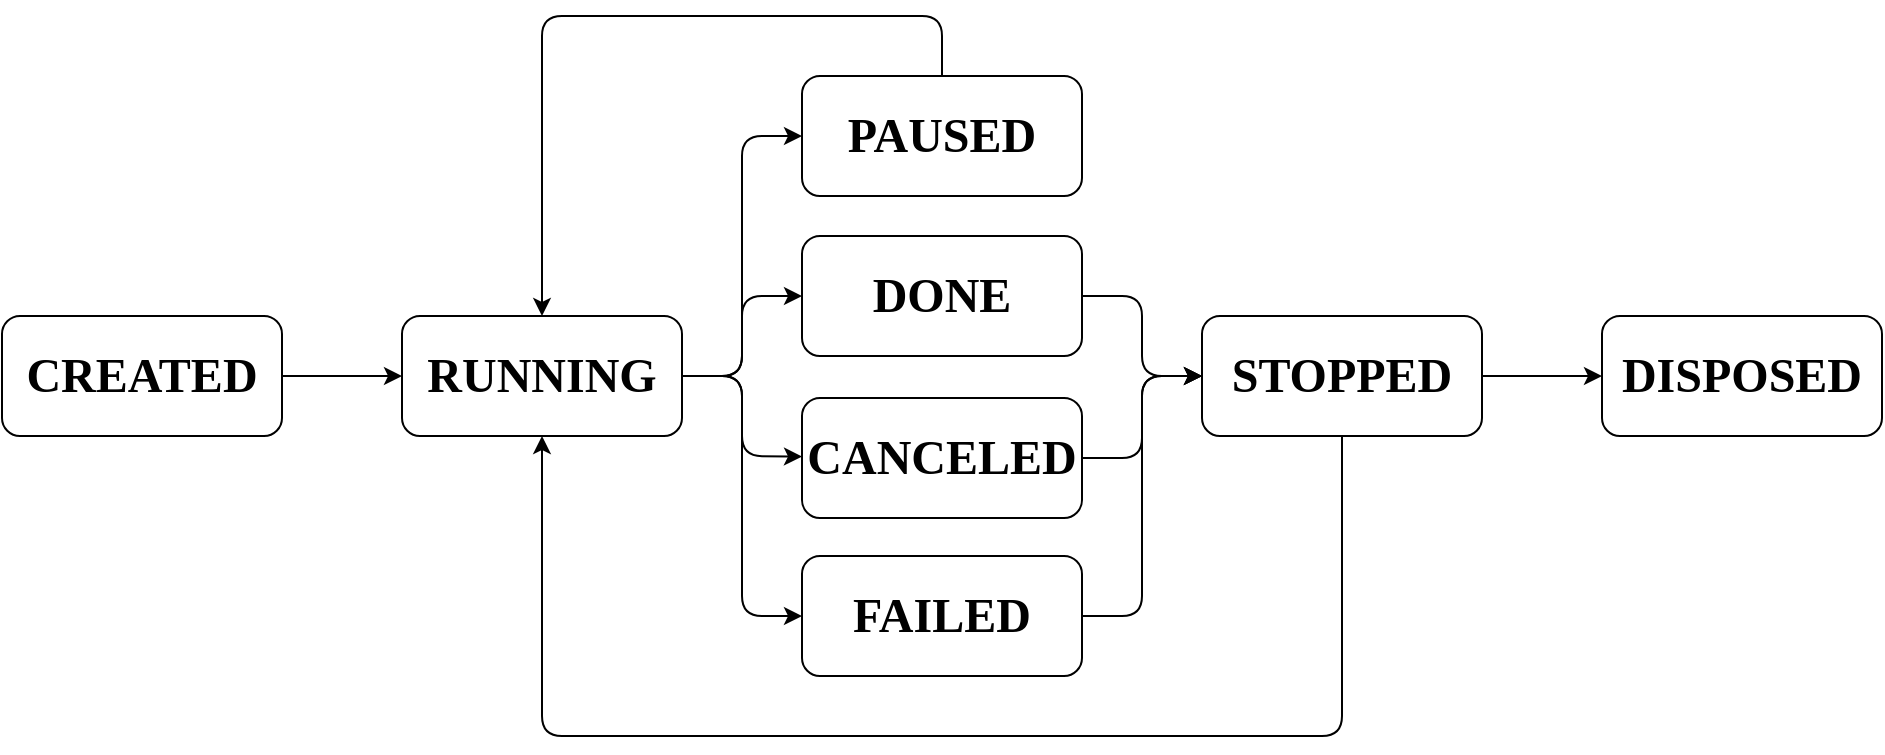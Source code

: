<mxfile version="13.0.3" type="device"><diagram id="C5RBs43oDa-KdzZeNtuy" name="Page-1"><mxGraphModel dx="1919" dy="462" grid="1" gridSize="10" guides="1" tooltips="1" connect="1" arrows="1" fold="1" page="1" pageScale="1" pageWidth="827" pageHeight="1169" math="0" shadow="0" extFonts="Fira Mono^https://fonts.googleapis.com/css?family=Fira+Mono"><root><mxCell id="WIyWlLk6GJQsqaUBKTNV-0"/><mxCell id="WIyWlLk6GJQsqaUBKTNV-1" parent="WIyWlLk6GJQsqaUBKTNV-0"/><mxCell id="WIyWlLk6GJQsqaUBKTNV-3" value="CREATED" style="rounded=1;whiteSpace=wrap;html=1;fontSize=24;glass=0;strokeWidth=1;shadow=0;fontFamily=Fira Mono;FType=g;fontStyle=1" parent="WIyWlLk6GJQsqaUBKTNV-1" vertex="1"><mxGeometry x="-110" y="210" width="140" height="60" as="geometry"/></mxCell><mxCell id="R82ClNjJolEUUuZHfdg9-0" value="RUNNING" style="rounded=1;whiteSpace=wrap;html=1;fontSize=24;glass=0;strokeWidth=1;shadow=0;fontFamily=Fira Mono;FType=g;fontStyle=1" vertex="1" parent="WIyWlLk6GJQsqaUBKTNV-1"><mxGeometry x="90" y="210" width="140" height="60" as="geometry"/></mxCell><mxCell id="R82ClNjJolEUUuZHfdg9-1" value="PAUSED" style="rounded=1;whiteSpace=wrap;html=1;fontSize=24;glass=0;strokeWidth=1;shadow=0;fontFamily=Fira Mono;FType=g;fontStyle=1" vertex="1" parent="WIyWlLk6GJQsqaUBKTNV-1"><mxGeometry x="290" y="90" width="140" height="60" as="geometry"/></mxCell><mxCell id="R82ClNjJolEUUuZHfdg9-2" value="DONE" style="rounded=1;whiteSpace=wrap;html=1;fontSize=24;glass=0;strokeWidth=1;shadow=0;fontFamily=Fira Mono;FType=g;fontStyle=1" vertex="1" parent="WIyWlLk6GJQsqaUBKTNV-1"><mxGeometry x="290" y="170" width="140" height="60" as="geometry"/></mxCell><mxCell id="R82ClNjJolEUUuZHfdg9-3" value="CANCELED" style="rounded=1;whiteSpace=wrap;html=1;fontSize=24;glass=0;strokeWidth=1;shadow=0;fontFamily=Fira Mono;FType=g;fontStyle=1" vertex="1" parent="WIyWlLk6GJQsqaUBKTNV-1"><mxGeometry x="290" y="251" width="140" height="60" as="geometry"/></mxCell><mxCell id="R82ClNjJolEUUuZHfdg9-4" value="FAILED" style="rounded=1;whiteSpace=wrap;html=1;fontSize=24;glass=0;strokeWidth=1;shadow=0;fontFamily=Fira Mono;FType=g;fontStyle=1" vertex="1" parent="WIyWlLk6GJQsqaUBKTNV-1"><mxGeometry x="290" y="330" width="140" height="60" as="geometry"/></mxCell><mxCell id="R82ClNjJolEUUuZHfdg9-5" value="" style="endArrow=classic;html=1;fontSize=24;exitX=1;exitY=0.5;exitDx=0;exitDy=0;entryX=0;entryY=0.5;entryDx=0;entryDy=0;" edge="1" parent="WIyWlLk6GJQsqaUBKTNV-1" source="R82ClNjJolEUUuZHfdg9-0" target="R82ClNjJolEUUuZHfdg9-2"><mxGeometry width="50" height="50" relative="1" as="geometry"><mxPoint x="300" y="310" as="sourcePoint"/><mxPoint x="350" y="260" as="targetPoint"/><Array as="points"><mxPoint x="260" y="240"/><mxPoint x="260" y="200"/></Array></mxGeometry></mxCell><mxCell id="R82ClNjJolEUUuZHfdg9-6" value="" style="endArrow=classic;html=1;fontSize=24;exitX=1;exitY=0.5;exitDx=0;exitDy=0;" edge="1" parent="WIyWlLk6GJQsqaUBKTNV-1" source="R82ClNjJolEUUuZHfdg9-0" target="R82ClNjJolEUUuZHfdg9-3"><mxGeometry width="50" height="50" relative="1" as="geometry"><mxPoint x="300" y="310" as="sourcePoint"/><mxPoint x="350" y="260" as="targetPoint"/><Array as="points"><mxPoint x="260" y="240"/><mxPoint x="260" y="280"/></Array></mxGeometry></mxCell><mxCell id="R82ClNjJolEUUuZHfdg9-7" value="" style="endArrow=classic;html=1;fontSize=24;entryX=0;entryY=0.5;entryDx=0;entryDy=0;" edge="1" parent="WIyWlLk6GJQsqaUBKTNV-1" target="R82ClNjJolEUUuZHfdg9-4"><mxGeometry width="50" height="50" relative="1" as="geometry"><mxPoint x="230" y="240" as="sourcePoint"/><mxPoint x="350" y="260" as="targetPoint"/><Array as="points"><mxPoint x="260" y="240"/><mxPoint x="260" y="360"/></Array></mxGeometry></mxCell><mxCell id="R82ClNjJolEUUuZHfdg9-8" value="" style="endArrow=classic;html=1;fontSize=24;exitX=1;exitY=0.5;exitDx=0;exitDy=0;entryX=0;entryY=0.5;entryDx=0;entryDy=0;" edge="1" parent="WIyWlLk6GJQsqaUBKTNV-1" source="R82ClNjJolEUUuZHfdg9-0" target="R82ClNjJolEUUuZHfdg9-1"><mxGeometry width="50" height="50" relative="1" as="geometry"><mxPoint x="300" y="310" as="sourcePoint"/><mxPoint x="350" y="260" as="targetPoint"/><Array as="points"><mxPoint x="260" y="240"/><mxPoint x="260" y="120"/></Array></mxGeometry></mxCell><mxCell id="R82ClNjJolEUUuZHfdg9-9" value="STOPPED" style="rounded=1;whiteSpace=wrap;html=1;fontSize=24;glass=0;strokeWidth=1;shadow=0;fontFamily=Fira Mono;FType=g;fontStyle=1" vertex="1" parent="WIyWlLk6GJQsqaUBKTNV-1"><mxGeometry x="490" y="210" width="140" height="60" as="geometry"/></mxCell><mxCell id="R82ClNjJolEUUuZHfdg9-10" value="DISPOSED" style="rounded=1;whiteSpace=wrap;html=1;fontSize=24;glass=0;strokeWidth=1;shadow=0;fontFamily=Fira Mono;FType=g;fontStyle=1" vertex="1" parent="WIyWlLk6GJQsqaUBKTNV-1"><mxGeometry x="690" y="210" width="140" height="60" as="geometry"/></mxCell><mxCell id="R82ClNjJolEUUuZHfdg9-11" value="" style="endArrow=classic;html=1;fontSize=24;exitX=1;exitY=0.5;exitDx=0;exitDy=0;entryX=0;entryY=0.5;entryDx=0;entryDy=0;" edge="1" parent="WIyWlLk6GJQsqaUBKTNV-1" source="R82ClNjJolEUUuZHfdg9-3" target="R82ClNjJolEUUuZHfdg9-9"><mxGeometry width="50" height="50" relative="1" as="geometry"><mxPoint x="420" y="310" as="sourcePoint"/><mxPoint x="470" y="260" as="targetPoint"/><Array as="points"><mxPoint x="460" y="281"/><mxPoint x="460" y="240"/></Array></mxGeometry></mxCell><mxCell id="R82ClNjJolEUUuZHfdg9-16" value="" style="endArrow=classic;html=1;fontSize=24;exitX=1;exitY=0.5;exitDx=0;exitDy=0;" edge="1" parent="WIyWlLk6GJQsqaUBKTNV-1" source="R82ClNjJolEUUuZHfdg9-4"><mxGeometry width="50" height="50" relative="1" as="geometry"><mxPoint x="420" y="310" as="sourcePoint"/><mxPoint x="490" y="240" as="targetPoint"/><Array as="points"><mxPoint x="460" y="360"/><mxPoint x="460" y="240"/></Array></mxGeometry></mxCell><mxCell id="R82ClNjJolEUUuZHfdg9-17" value="" style="endArrow=classic;html=1;fontSize=24;exitX=1;exitY=0.5;exitDx=0;exitDy=0;entryX=0;entryY=0.5;entryDx=0;entryDy=0;" edge="1" parent="WIyWlLk6GJQsqaUBKTNV-1" source="R82ClNjJolEUUuZHfdg9-2" target="R82ClNjJolEUUuZHfdg9-9"><mxGeometry width="50" height="50" relative="1" as="geometry"><mxPoint x="420" y="310" as="sourcePoint"/><mxPoint x="470" y="260" as="targetPoint"/><Array as="points"><mxPoint x="460" y="200"/><mxPoint x="460" y="240"/></Array></mxGeometry></mxCell><mxCell id="R82ClNjJolEUUuZHfdg9-19" value="" style="endArrow=classic;html=1;fontSize=24;exitX=1;exitY=0.5;exitDx=0;exitDy=0;entryX=0;entryY=0.5;entryDx=0;entryDy=0;" edge="1" parent="WIyWlLk6GJQsqaUBKTNV-1" source="WIyWlLk6GJQsqaUBKTNV-3" target="R82ClNjJolEUUuZHfdg9-0"><mxGeometry width="50" height="50" relative="1" as="geometry"><mxPoint x="360" y="310" as="sourcePoint"/><mxPoint x="410" y="260" as="targetPoint"/></mxGeometry></mxCell><mxCell id="R82ClNjJolEUUuZHfdg9-20" value="" style="endArrow=classic;html=1;fontSize=24;exitX=1;exitY=0.5;exitDx=0;exitDy=0;entryX=0;entryY=0.5;entryDx=0;entryDy=0;" edge="1" parent="WIyWlLk6GJQsqaUBKTNV-1" source="R82ClNjJolEUUuZHfdg9-9" target="R82ClNjJolEUUuZHfdg9-10"><mxGeometry width="50" height="50" relative="1" as="geometry"><mxPoint x="360" y="310" as="sourcePoint"/><mxPoint x="410" y="260" as="targetPoint"/></mxGeometry></mxCell><mxCell id="R82ClNjJolEUUuZHfdg9-21" value="" style="endArrow=classic;html=1;fontSize=24;exitX=0.5;exitY=0;exitDx=0;exitDy=0;entryX=0.5;entryY=0;entryDx=0;entryDy=0;" edge="1" parent="WIyWlLk6GJQsqaUBKTNV-1" source="R82ClNjJolEUUuZHfdg9-1" target="R82ClNjJolEUUuZHfdg9-0"><mxGeometry width="50" height="50" relative="1" as="geometry"><mxPoint x="360" y="310" as="sourcePoint"/><mxPoint x="410" y="260" as="targetPoint"/><Array as="points"><mxPoint x="360" y="60"/><mxPoint x="160" y="60"/></Array></mxGeometry></mxCell><mxCell id="R82ClNjJolEUUuZHfdg9-24" value="" style="endArrow=classic;html=1;fontSize=24;exitX=0.5;exitY=1;exitDx=0;exitDy=0;entryX=0.5;entryY=1;entryDx=0;entryDy=0;" edge="1" parent="WIyWlLk6GJQsqaUBKTNV-1" source="R82ClNjJolEUUuZHfdg9-9" target="R82ClNjJolEUUuZHfdg9-0"><mxGeometry width="50" height="50" relative="1" as="geometry"><mxPoint x="380" y="450" as="sourcePoint"/><mxPoint x="430" y="400" as="targetPoint"/><Array as="points"><mxPoint x="560" y="420"/><mxPoint x="160" y="420"/></Array></mxGeometry></mxCell></root></mxGraphModel></diagram></mxfile>